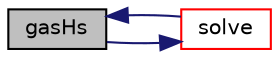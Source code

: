 digraph "gasHs"
{
  bgcolor="transparent";
  edge [fontname="Helvetica",fontsize="10",labelfontname="Helvetica",labelfontsize="10"];
  node [fontname="Helvetica",fontsize="10",shape=record];
  rankdir="LR";
  Node1 [label="gasHs",height=0.2,width=0.4,color="black", fillcolor="grey75", style="filled", fontcolor="black"];
  Node1 -> Node2 [color="midnightblue",fontsize="10",style="solid",fontname="Helvetica"];
  Node2 [label="solve",height=0.2,width=0.4,color="red",URL="$a02043.html#a31a5d606a34dbbf8ec6f2ac655eaee9a",tooltip="Solve the reaction system for the given time step. "];
  Node2 -> Node1 [color="midnightblue",fontsize="10",style="solid",fontname="Helvetica"];
}
